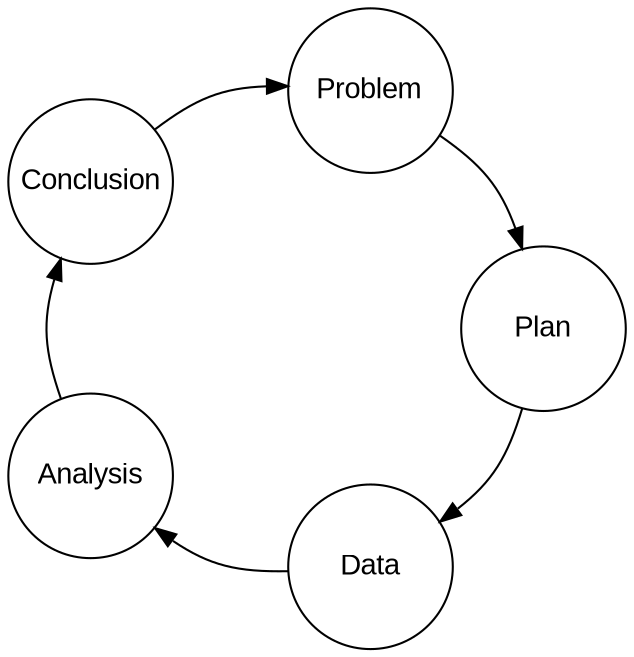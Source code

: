 digraph PPDAC {

   layout=circo;

    splines=curved;

    node [shape=circle fontname=Arial fixedsize=true width=1.1]

    D  [label="Data"]
    A  [label="Analysis"]
    C  [label="Conclusion"]
    P1 [label="Problem"]
    P2 [label="Plan"]
    
    D -> A -> C -> P1 -> P2 -> D;

}